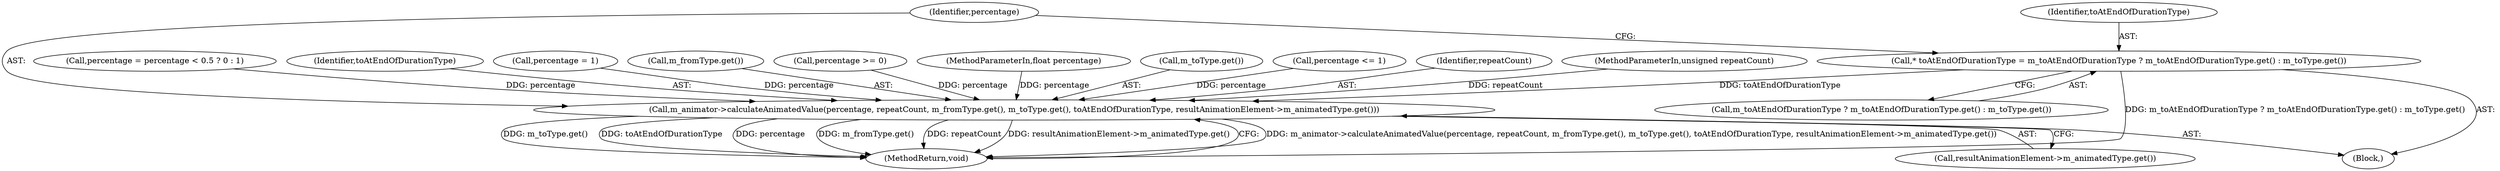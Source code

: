 digraph "0_Chrome_8876cdc1294b2a10be1724a04f864c542e2d9b6f@pointer" {
"1000199" [label="(Call,* toAtEndOfDurationType = m_toAtEndOfDurationType ? m_toAtEndOfDurationType.get() : m_toType.get())"];
"1000205" [label="(Call,m_animator->calculateAnimatedValue(percentage, repeatCount, m_fromType.get(), m_toType.get(), toAtEndOfDurationType, resultAnimationElement->m_animatedType.get()))"];
"1000209" [label="(Call,m_toType.get())"];
"1000130" [label="(Call,percentage <= 1)"];
"1000205" [label="(Call,m_animator->calculateAnimatedValue(percentage, repeatCount, m_fromType.get(), m_toType.get(), toAtEndOfDurationType, resultAnimationElement->m_animatedType.get()))"];
"1000207" [label="(Identifier,repeatCount)"];
"1000102" [label="(MethodParameterIn,unsigned repeatCount)"];
"1000201" [label="(Call,m_toAtEndOfDurationType ? m_toAtEndOfDurationType.get() : m_toType.get())"];
"1000176" [label="(Call,percentage = 1)"];
"1000212" [label="(MethodReturn,void)"];
"1000208" [label="(Call,m_fromType.get())"];
"1000127" [label="(Call,percentage >= 0)"];
"1000101" [label="(MethodParameterIn,float percentage)"];
"1000104" [label="(Block,)"];
"1000211" [label="(Call,resultAnimationElement->m_animatedType.get())"];
"1000199" [label="(Call,* toAtEndOfDurationType = m_toAtEndOfDurationType ? m_toAtEndOfDurationType.get() : m_toType.get())"];
"1000206" [label="(Identifier,percentage)"];
"1000200" [label="(Identifier,toAtEndOfDurationType)"];
"1000183" [label="(Call,percentage = percentage < 0.5 ? 0 : 1)"];
"1000210" [label="(Identifier,toAtEndOfDurationType)"];
"1000199" -> "1000104"  [label="AST: "];
"1000199" -> "1000201"  [label="CFG: "];
"1000200" -> "1000199"  [label="AST: "];
"1000201" -> "1000199"  [label="AST: "];
"1000206" -> "1000199"  [label="CFG: "];
"1000199" -> "1000212"  [label="DDG: m_toAtEndOfDurationType ? m_toAtEndOfDurationType.get() : m_toType.get()"];
"1000199" -> "1000205"  [label="DDG: toAtEndOfDurationType"];
"1000205" -> "1000104"  [label="AST: "];
"1000205" -> "1000211"  [label="CFG: "];
"1000206" -> "1000205"  [label="AST: "];
"1000207" -> "1000205"  [label="AST: "];
"1000208" -> "1000205"  [label="AST: "];
"1000209" -> "1000205"  [label="AST: "];
"1000210" -> "1000205"  [label="AST: "];
"1000211" -> "1000205"  [label="AST: "];
"1000212" -> "1000205"  [label="CFG: "];
"1000205" -> "1000212"  [label="DDG: m_animator->calculateAnimatedValue(percentage, repeatCount, m_fromType.get(), m_toType.get(), toAtEndOfDurationType, resultAnimationElement->m_animatedType.get())"];
"1000205" -> "1000212"  [label="DDG: m_toType.get()"];
"1000205" -> "1000212"  [label="DDG: toAtEndOfDurationType"];
"1000205" -> "1000212"  [label="DDG: percentage"];
"1000205" -> "1000212"  [label="DDG: m_fromType.get()"];
"1000205" -> "1000212"  [label="DDG: repeatCount"];
"1000205" -> "1000212"  [label="DDG: resultAnimationElement->m_animatedType.get()"];
"1000183" -> "1000205"  [label="DDG: percentage"];
"1000176" -> "1000205"  [label="DDG: percentage"];
"1000127" -> "1000205"  [label="DDG: percentage"];
"1000130" -> "1000205"  [label="DDG: percentage"];
"1000101" -> "1000205"  [label="DDG: percentage"];
"1000102" -> "1000205"  [label="DDG: repeatCount"];
}
